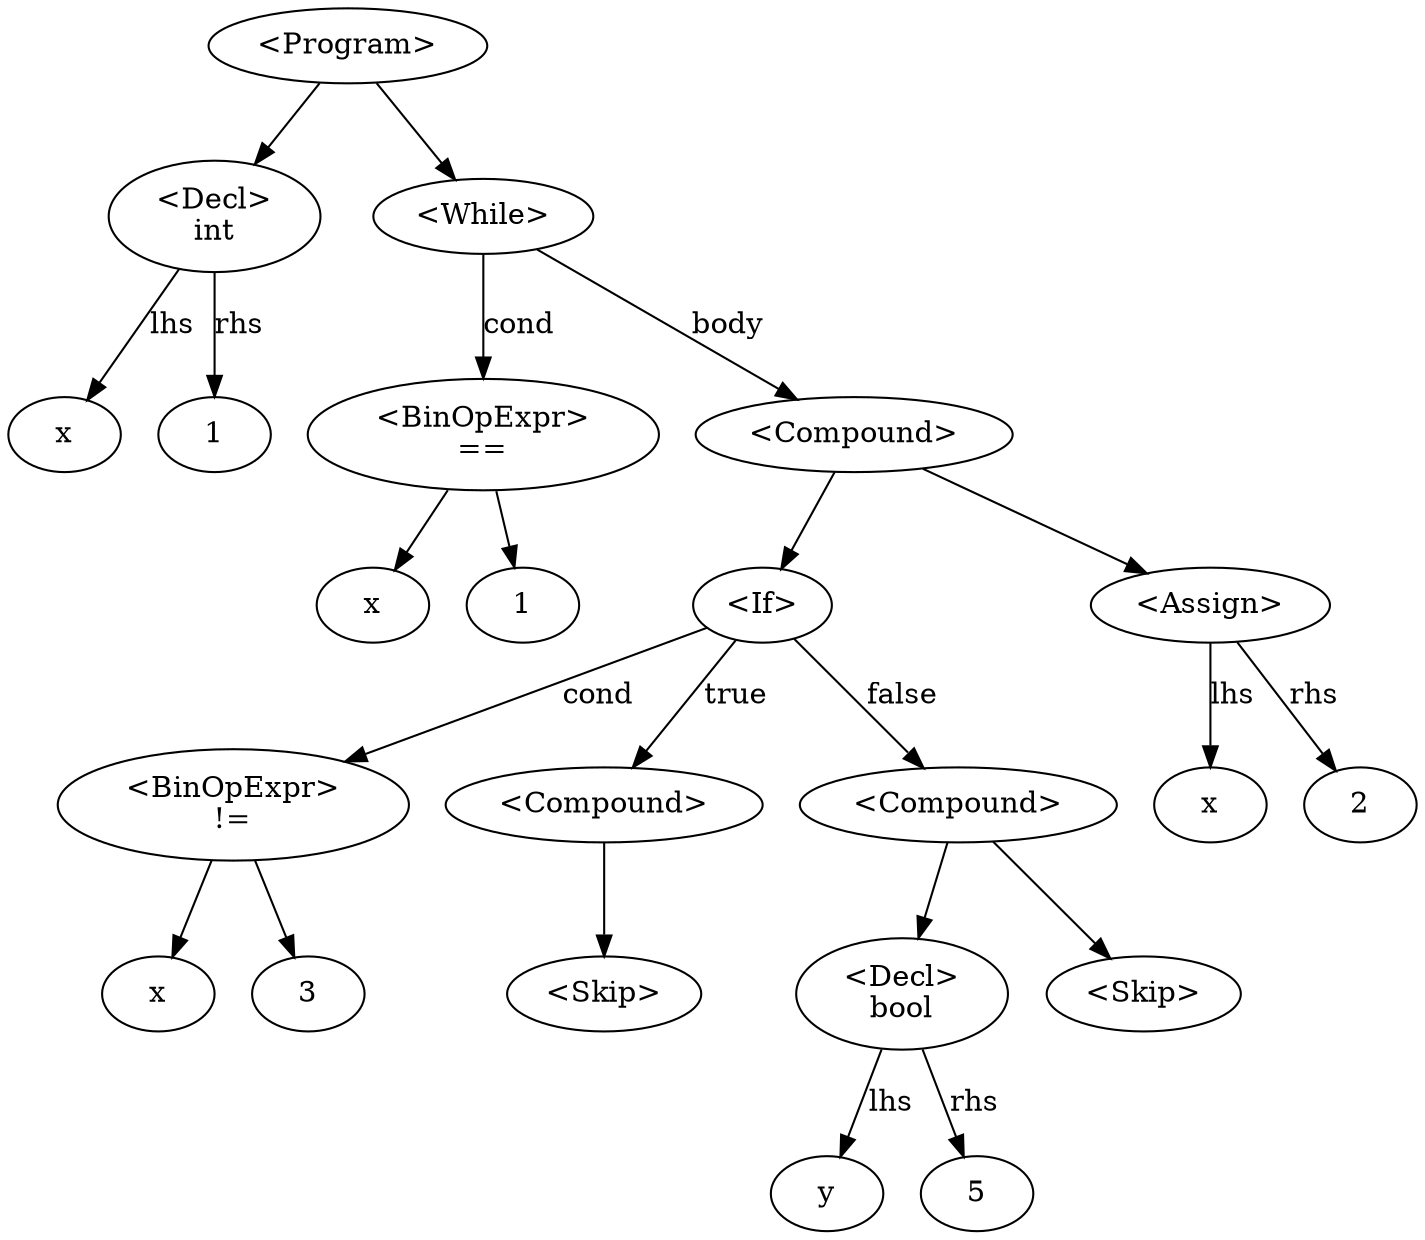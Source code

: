 digraph {
n8174256[label="x"]
n8174560[label="1"]
n8174368[label="<Decl>
int"]
n8174736[label="x"]
n8174800[label="1"]
n8174832[label="<BinOpExpr>
=="]
n8174976[label="x"]
n8175040[label="3"]
n8175072[label="<BinOpExpr>
!="]
n8175184[label="<Skip>"]
n8175152[label="<Compound>"]
n8175376[label="y"]
n8175440[label="5"]
n8174416[label="<Decl>
bool"]
n8175536[label="<Skip>"]
n8175312[label="<Compound>"]
n8174464[label="<If>"]
n8175632[label="x"]
n8175792[label="2"]
n8175824[label="<Assign>"]
n8174912[label="<Compound>"]
n8175600[label="<While>"]
n8174064[label="<Program>"]
n8174368->n8174256[label="lhs"]
n8174368->n8174560[label="rhs"]
n8174832->n8174736[label=""]
n8174832->n8174800[label=""]
n8175072->n8174976[label=""]
n8175072->n8175040[label=""]
n8175152->n8175184[label=""]
n8174416->n8175376[label="lhs"]
n8174416->n8175440[label="rhs"]
n8175312->n8174416[label=""]
n8175312->n8175536[label=""]
n8174464->n8175072[label="cond"]
n8174464->n8175152[label="true"]
n8174464->n8175312[label="false"]
n8175824->n8175632[label="lhs"]
n8175824->n8175792[label="rhs"]
n8174912->n8174464[label=""]
n8174912->n8175824[label=""]
n8175600->n8174832[label="cond"]
n8175600->n8174912[label="body"]
n8174064->n8174368[label=""]
n8174064->n8175600[label=""]
}